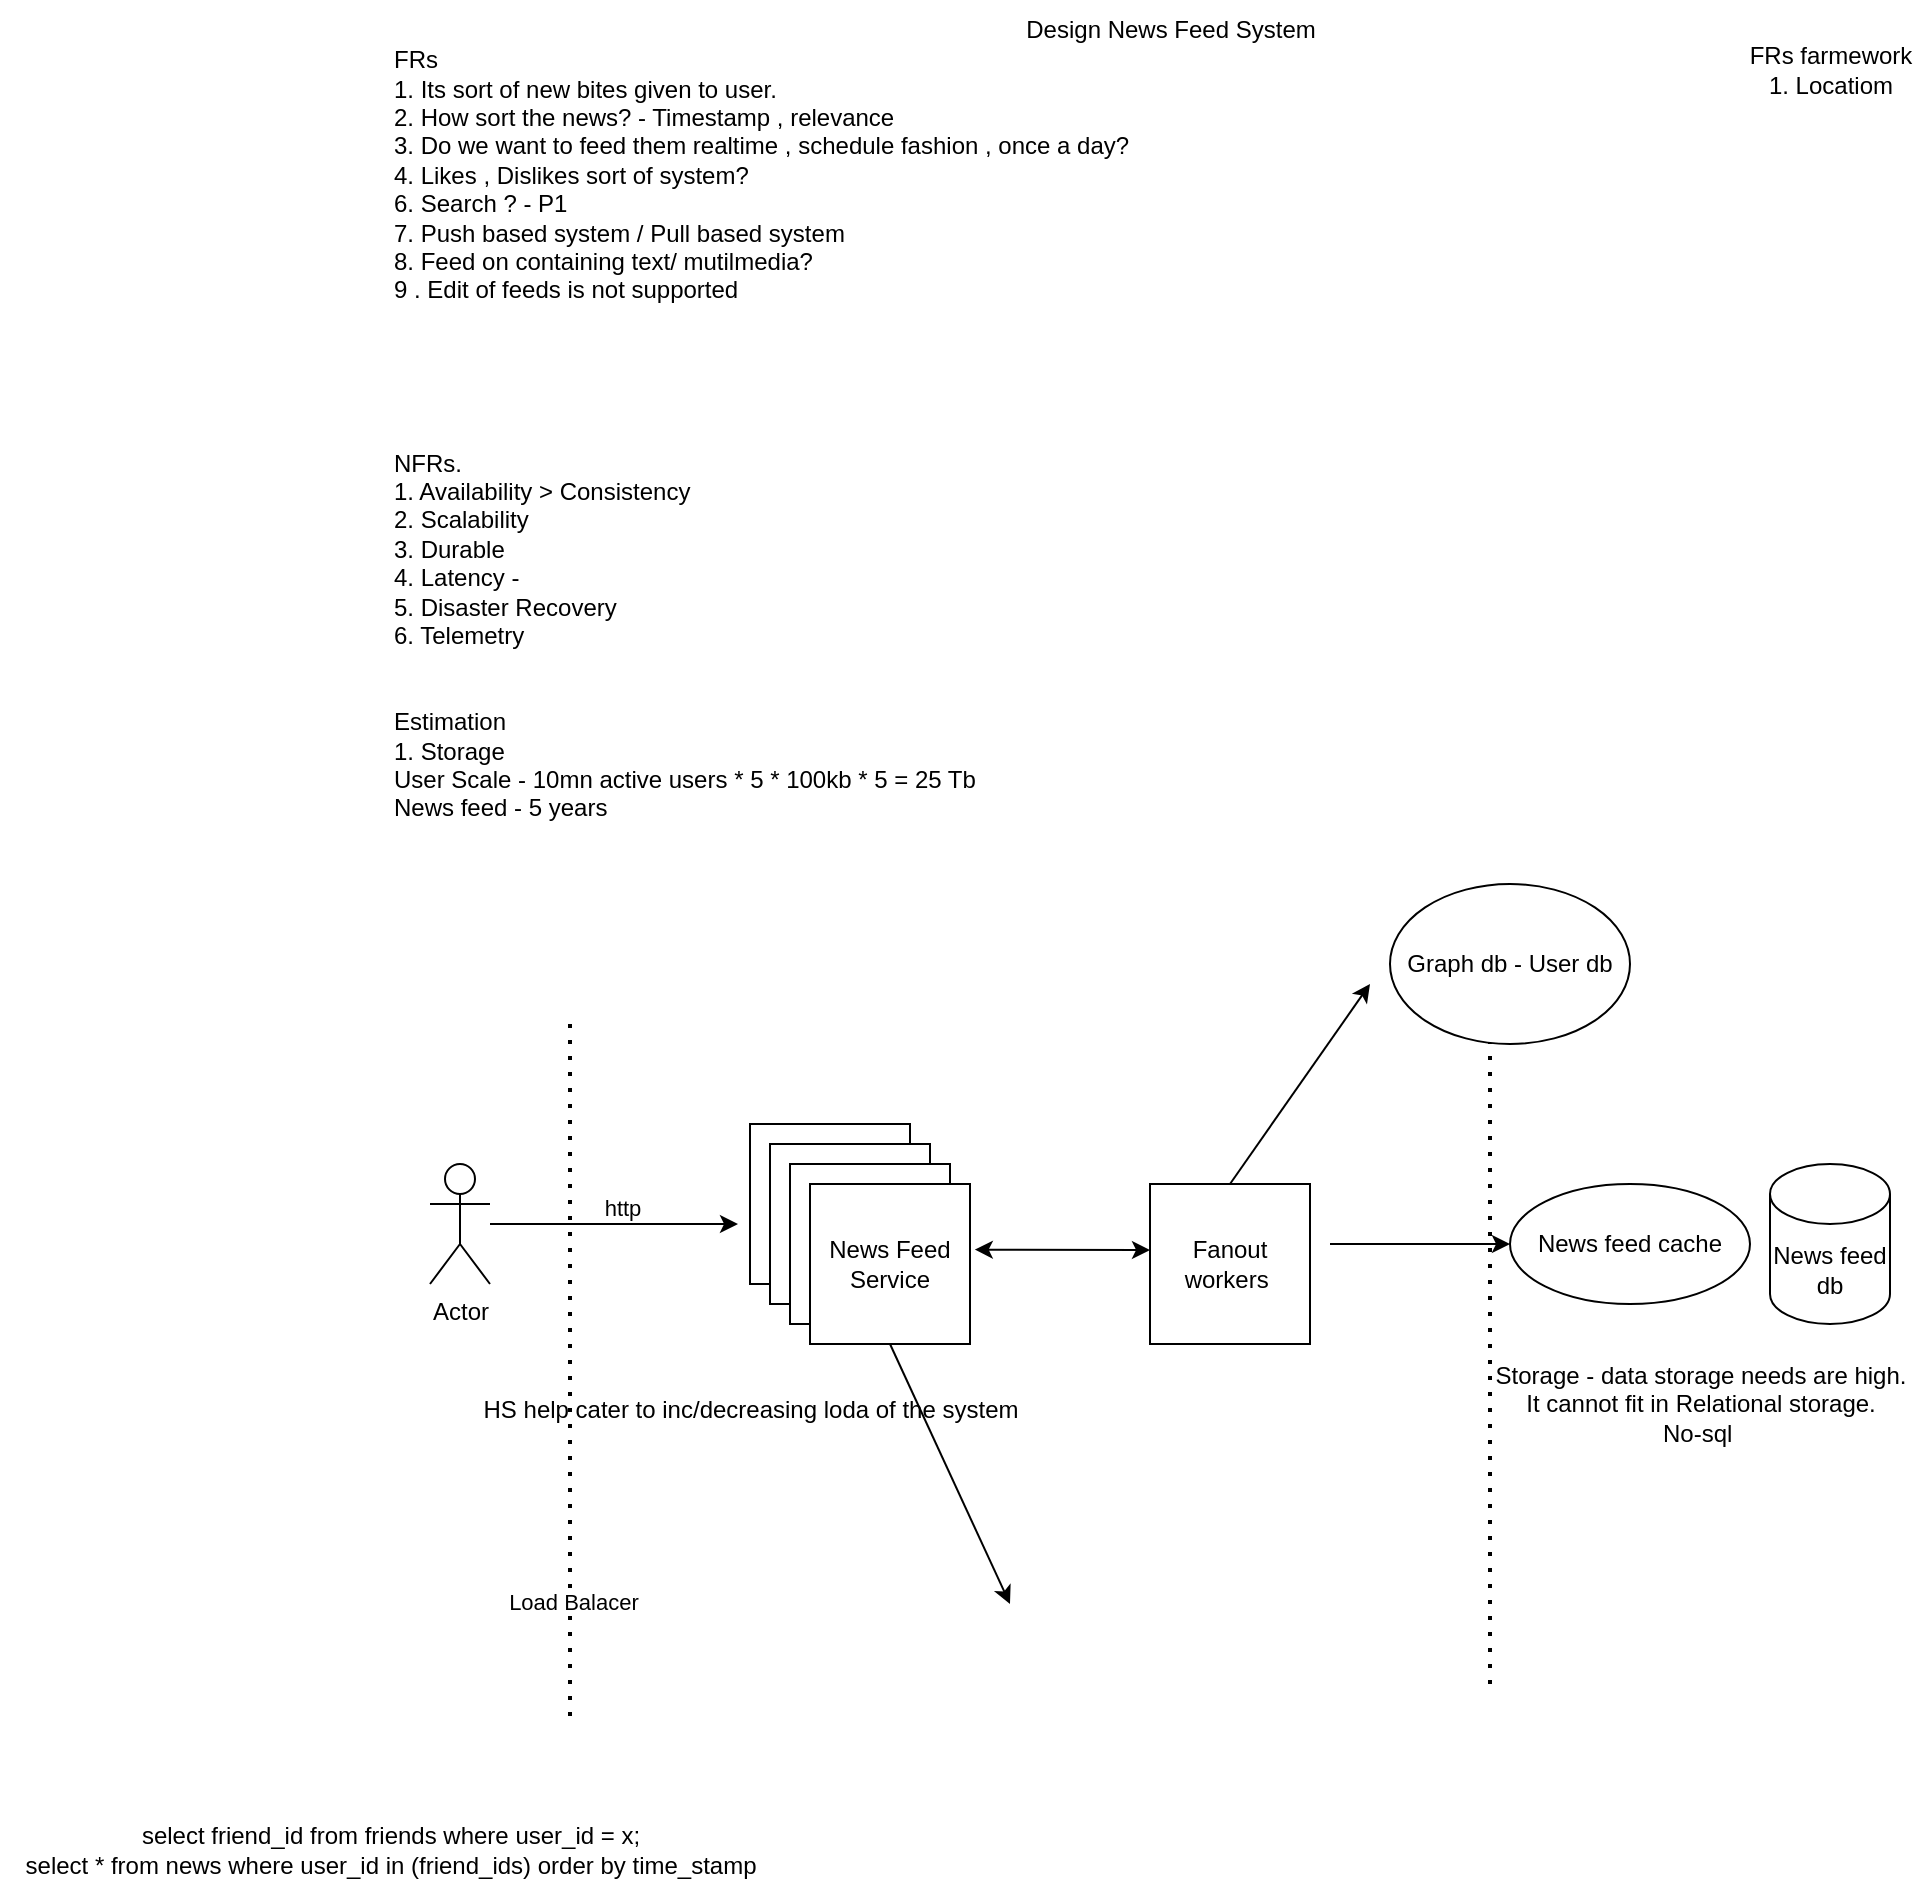 <mxfile version="22.1.18" type="github">
  <diagram name="Design New Feed system" id="-Q-Sq_ZJ5Sb7N86ECvnY">
    <mxGraphModel dx="2142" dy="569" grid="1" gridSize="10" guides="1" tooltips="1" connect="1" arrows="1" fold="1" page="1" pageScale="1" pageWidth="1100" pageHeight="1700" math="0" shadow="0">
      <root>
        <mxCell id="0" />
        <mxCell id="1" parent="0" />
        <mxCell id="qLE9l8aXLO7DxEU0OKmg-1" value="Design News Feed System" style="text;html=1;align=center;verticalAlign=middle;resizable=0;points=[];autosize=1;strokeColor=none;fillColor=none;" vertex="1" parent="1">
          <mxGeometry x="225" y="38" width="170" height="30" as="geometry" />
        </mxCell>
        <mxCell id="qLE9l8aXLO7DxEU0OKmg-2" value="FRs&lt;br&gt;1. Its sort of new bites given to user.&lt;br&gt;2. How sort the news? - Timestamp , relevance&lt;br&gt;3. Do we want to feed them realtime , schedule fashion , once a day?&lt;br&gt;4. Likes , Dislikes sort of system?&lt;br&gt;6. Search ? - P1&lt;br&gt;7. Push based system / Pull based system&lt;br&gt;8. Feed on containing text/ mutilmedia?&lt;br&gt;9 . Edit of feeds is not supported&lt;br&gt;&lt;br&gt;&lt;br&gt;&lt;br&gt;&lt;br&gt;&lt;br&gt;NFRs.&lt;br&gt;1. Availability &amp;gt; Consistency&lt;br&gt;2. Scalability&lt;br&gt;3. Durable&lt;br&gt;4. Latency -&amp;nbsp;&lt;br&gt;5. Disaster Recovery&amp;nbsp;&lt;br&gt;6. Telemetry&lt;br&gt;&lt;br&gt;&lt;br&gt;Estimation&lt;br&gt;1. Storage&lt;br&gt;User Scale - 10mn active users * 5 * 100kb * 5 = 25 Tb&amp;nbsp;&lt;br&gt;News feed - 5 years" style="text;html=1;align=left;verticalAlign=middle;resizable=0;points=[];autosize=1;strokeColor=none;fillColor=none;" vertex="1" parent="1">
          <mxGeometry x="-80" y="55" width="390" height="400" as="geometry" />
        </mxCell>
        <mxCell id="qLE9l8aXLO7DxEU0OKmg-3" value="FRs farmework&lt;br&gt;1. Locatiom" style="text;html=1;align=center;verticalAlign=middle;resizable=0;points=[];autosize=1;strokeColor=none;fillColor=none;" vertex="1" parent="1">
          <mxGeometry x="590" y="53" width="100" height="40" as="geometry" />
        </mxCell>
        <mxCell id="qLE9l8aXLO7DxEU0OKmg-4" value="Actor" style="shape=umlActor;verticalLabelPosition=bottom;verticalAlign=top;html=1;outlineConnect=0;" vertex="1" parent="1">
          <mxGeometry x="-60" y="620" width="30" height="60" as="geometry" />
        </mxCell>
        <mxCell id="qLE9l8aXLO7DxEU0OKmg-6" value="" style="endArrow=none;dashed=1;html=1;dashPattern=1 3;strokeWidth=2;rounded=0;" edge="1" parent="1">
          <mxGeometry width="50" height="50" relative="1" as="geometry">
            <mxPoint x="10" y="550" as="sourcePoint" />
            <mxPoint x="10" y="900" as="targetPoint" />
          </mxGeometry>
        </mxCell>
        <mxCell id="qLE9l8aXLO7DxEU0OKmg-22" value="Load Balacer&amp;nbsp;" style="edgeLabel;html=1;align=center;verticalAlign=middle;resizable=0;points=[];" vertex="1" connectable="0" parent="qLE9l8aXLO7DxEU0OKmg-6">
          <mxGeometry x="0.65" y="3" relative="1" as="geometry">
            <mxPoint as="offset" />
          </mxGeometry>
        </mxCell>
        <mxCell id="qLE9l8aXLO7DxEU0OKmg-8" value="" style="whiteSpace=wrap;html=1;aspect=fixed;" vertex="1" parent="1">
          <mxGeometry x="100" y="600" width="80" height="80" as="geometry" />
        </mxCell>
        <mxCell id="qLE9l8aXLO7DxEU0OKmg-9" value="" style="whiteSpace=wrap;html=1;aspect=fixed;" vertex="1" parent="1">
          <mxGeometry x="110" y="610" width="80" height="80" as="geometry" />
        </mxCell>
        <mxCell id="qLE9l8aXLO7DxEU0OKmg-10" value="" style="whiteSpace=wrap;html=1;aspect=fixed;" vertex="1" parent="1">
          <mxGeometry x="120" y="620" width="80" height="80" as="geometry" />
        </mxCell>
        <mxCell id="qLE9l8aXLO7DxEU0OKmg-11" value="News Feed Service" style="whiteSpace=wrap;html=1;aspect=fixed;" vertex="1" parent="1">
          <mxGeometry x="130" y="630" width="80" height="80" as="geometry" />
        </mxCell>
        <mxCell id="qLE9l8aXLO7DxEU0OKmg-12" value="HS help cater to inc/decreasing loda of the system" style="text;html=1;align=center;verticalAlign=middle;resizable=0;points=[];autosize=1;strokeColor=none;fillColor=none;" vertex="1" parent="1">
          <mxGeometry x="-45" y="728" width="290" height="30" as="geometry" />
        </mxCell>
        <mxCell id="qLE9l8aXLO7DxEU0OKmg-13" value="" style="endArrow=none;dashed=1;html=1;dashPattern=1 3;strokeWidth=2;rounded=0;" edge="1" parent="1">
          <mxGeometry width="50" height="50" relative="1" as="geometry">
            <mxPoint x="470" y="880" as="sourcePoint" />
            <mxPoint x="470" y="540" as="targetPoint" />
          </mxGeometry>
        </mxCell>
        <mxCell id="qLE9l8aXLO7DxEU0OKmg-15" value="News feed db" style="shape=cylinder3;whiteSpace=wrap;html=1;boundedLbl=1;backgroundOutline=1;size=15;" vertex="1" parent="1">
          <mxGeometry x="610" y="620" width="60" height="80" as="geometry" />
        </mxCell>
        <mxCell id="qLE9l8aXLO7DxEU0OKmg-16" value="Storage - data storage needs are high.&lt;br&gt;It cannot fit in Relational storage.&lt;br&gt;No-sql&amp;nbsp;" style="text;html=1;align=center;verticalAlign=middle;resizable=0;points=[];autosize=1;strokeColor=none;fillColor=none;" vertex="1" parent="1">
          <mxGeometry x="460" y="710" width="230" height="60" as="geometry" />
        </mxCell>
        <mxCell id="qLE9l8aXLO7DxEU0OKmg-17" value="News feed cache" style="ellipse;whiteSpace=wrap;html=1;" vertex="1" parent="1">
          <mxGeometry x="480" y="630" width="120" height="60" as="geometry" />
        </mxCell>
        <mxCell id="qLE9l8aXLO7DxEU0OKmg-18" value="" style="endArrow=classic;html=1;rounded=0;entryX=-0.075;entryY=0.625;entryDx=0;entryDy=0;entryPerimeter=0;" edge="1" parent="1" source="qLE9l8aXLO7DxEU0OKmg-4" target="qLE9l8aXLO7DxEU0OKmg-8">
          <mxGeometry width="50" height="50" relative="1" as="geometry">
            <mxPoint x="340" y="710" as="sourcePoint" />
            <mxPoint x="390" y="660" as="targetPoint" />
            <Array as="points" />
          </mxGeometry>
        </mxCell>
        <mxCell id="qLE9l8aXLO7DxEU0OKmg-19" value="http" style="edgeLabel;html=1;align=center;verticalAlign=middle;resizable=0;points=[];" vertex="1" connectable="0" parent="qLE9l8aXLO7DxEU0OKmg-18">
          <mxGeometry x="0.061" y="8" relative="1" as="geometry">
            <mxPoint as="offset" />
          </mxGeometry>
        </mxCell>
        <mxCell id="qLE9l8aXLO7DxEU0OKmg-20" value="" style="endArrow=classic;startArrow=classic;html=1;rounded=0;exitX=1.03;exitY=0.41;exitDx=0;exitDy=0;exitPerimeter=0;" edge="1" parent="1" source="qLE9l8aXLO7DxEU0OKmg-11">
          <mxGeometry width="50" height="50" relative="1" as="geometry">
            <mxPoint x="340" y="710" as="sourcePoint" />
            <mxPoint x="300" y="663" as="targetPoint" />
          </mxGeometry>
        </mxCell>
        <mxCell id="qLE9l8aXLO7DxEU0OKmg-21" value="select friend_id from friends where user_id = x;&lt;br&gt;select * from news where user_id in (friend_ids) order by time_stamp&lt;br&gt;" style="text;html=1;align=center;verticalAlign=middle;resizable=0;points=[];autosize=1;strokeColor=none;fillColor=none;" vertex="1" parent="1">
          <mxGeometry x="-275" y="943" width="390" height="40" as="geometry" />
        </mxCell>
        <mxCell id="qLE9l8aXLO7DxEU0OKmg-23" value="Fanout workers&amp;nbsp;" style="whiteSpace=wrap;html=1;aspect=fixed;" vertex="1" parent="1">
          <mxGeometry x="300" y="630" width="80" height="80" as="geometry" />
        </mxCell>
        <mxCell id="qLE9l8aXLO7DxEU0OKmg-24" value="Graph db - User db" style="ellipse;whiteSpace=wrap;html=1;" vertex="1" parent="1">
          <mxGeometry x="420" y="480" width="120" height="80" as="geometry" />
        </mxCell>
        <mxCell id="qLE9l8aXLO7DxEU0OKmg-25" value="" style="endArrow=classic;html=1;rounded=0;" edge="1" parent="1">
          <mxGeometry width="50" height="50" relative="1" as="geometry">
            <mxPoint x="390" y="660" as="sourcePoint" />
            <mxPoint x="480" y="660" as="targetPoint" />
          </mxGeometry>
        </mxCell>
        <mxCell id="qLE9l8aXLO7DxEU0OKmg-26" value="" style="endArrow=classic;html=1;rounded=0;exitX=0.5;exitY=0;exitDx=0;exitDy=0;" edge="1" parent="1" source="qLE9l8aXLO7DxEU0OKmg-23">
          <mxGeometry width="50" height="50" relative="1" as="geometry">
            <mxPoint x="210" y="750" as="sourcePoint" />
            <mxPoint x="410" y="530" as="targetPoint" />
          </mxGeometry>
        </mxCell>
        <mxCell id="qLE9l8aXLO7DxEU0OKmg-27" value="" style="endArrow=classic;html=1;rounded=0;exitX=0.5;exitY=1;exitDx=0;exitDy=0;" edge="1" parent="1" source="qLE9l8aXLO7DxEU0OKmg-11">
          <mxGeometry width="50" height="50" relative="1" as="geometry">
            <mxPoint x="210" y="770" as="sourcePoint" />
            <mxPoint x="230" y="840" as="targetPoint" />
          </mxGeometry>
        </mxCell>
      </root>
    </mxGraphModel>
  </diagram>
</mxfile>
